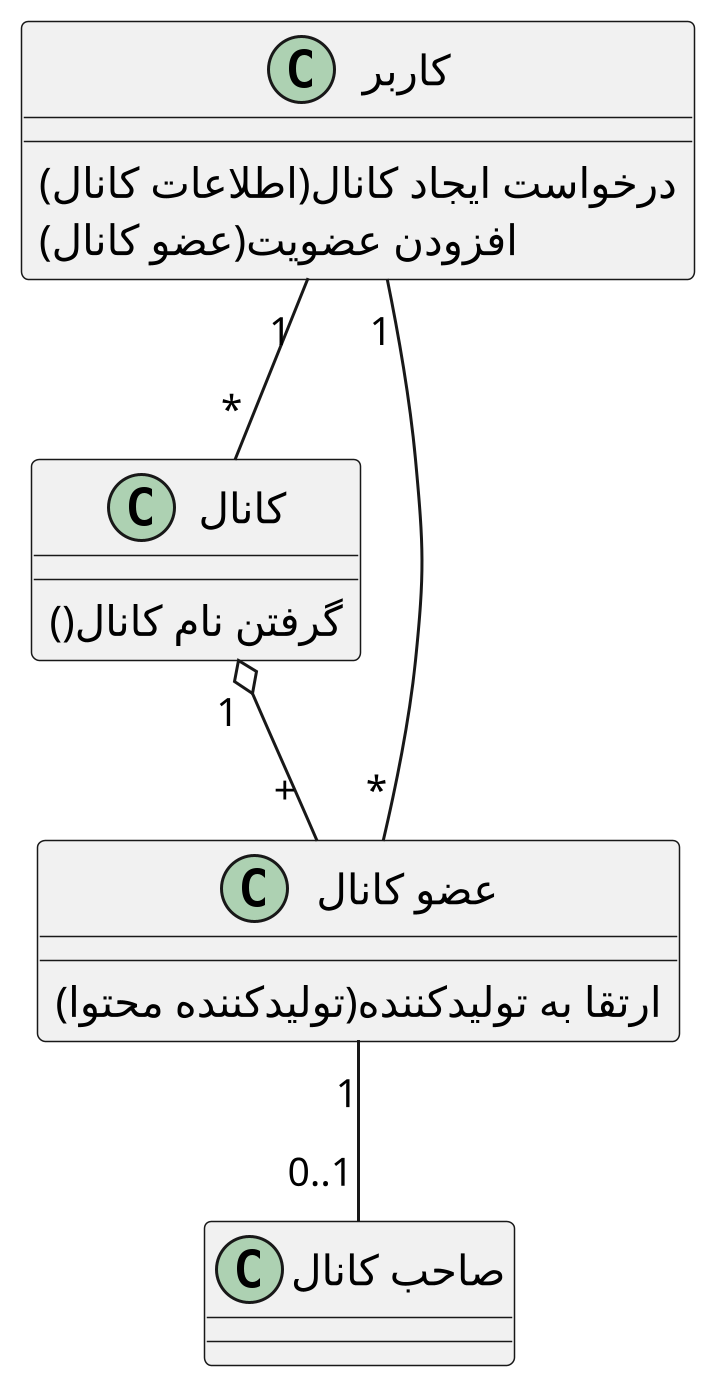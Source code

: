 @startuml create_chanel

scale 3
skinparam DefaultFontName B Nazanin
skinparam ArrowMessageAlignment right

class "کاربر" as user {
    درخواست ایجاد کانال(اطلاعات کانال)
    افزودن عضویت(عضو کانال)
}

class "کانال" as chanel {
    گرفتن نام کانال()
}

class "عضو کانال" as member {
    ارتقا به تولیدکننده(تولیدکننده محتوا)
}

class "صاحب کانال" as owner {
}

user "          1" -- "*" chanel
chanel "        1" o-- "            +" member
member "1" -- "0..1" owner
user "1" -- "*" member

@enduml
